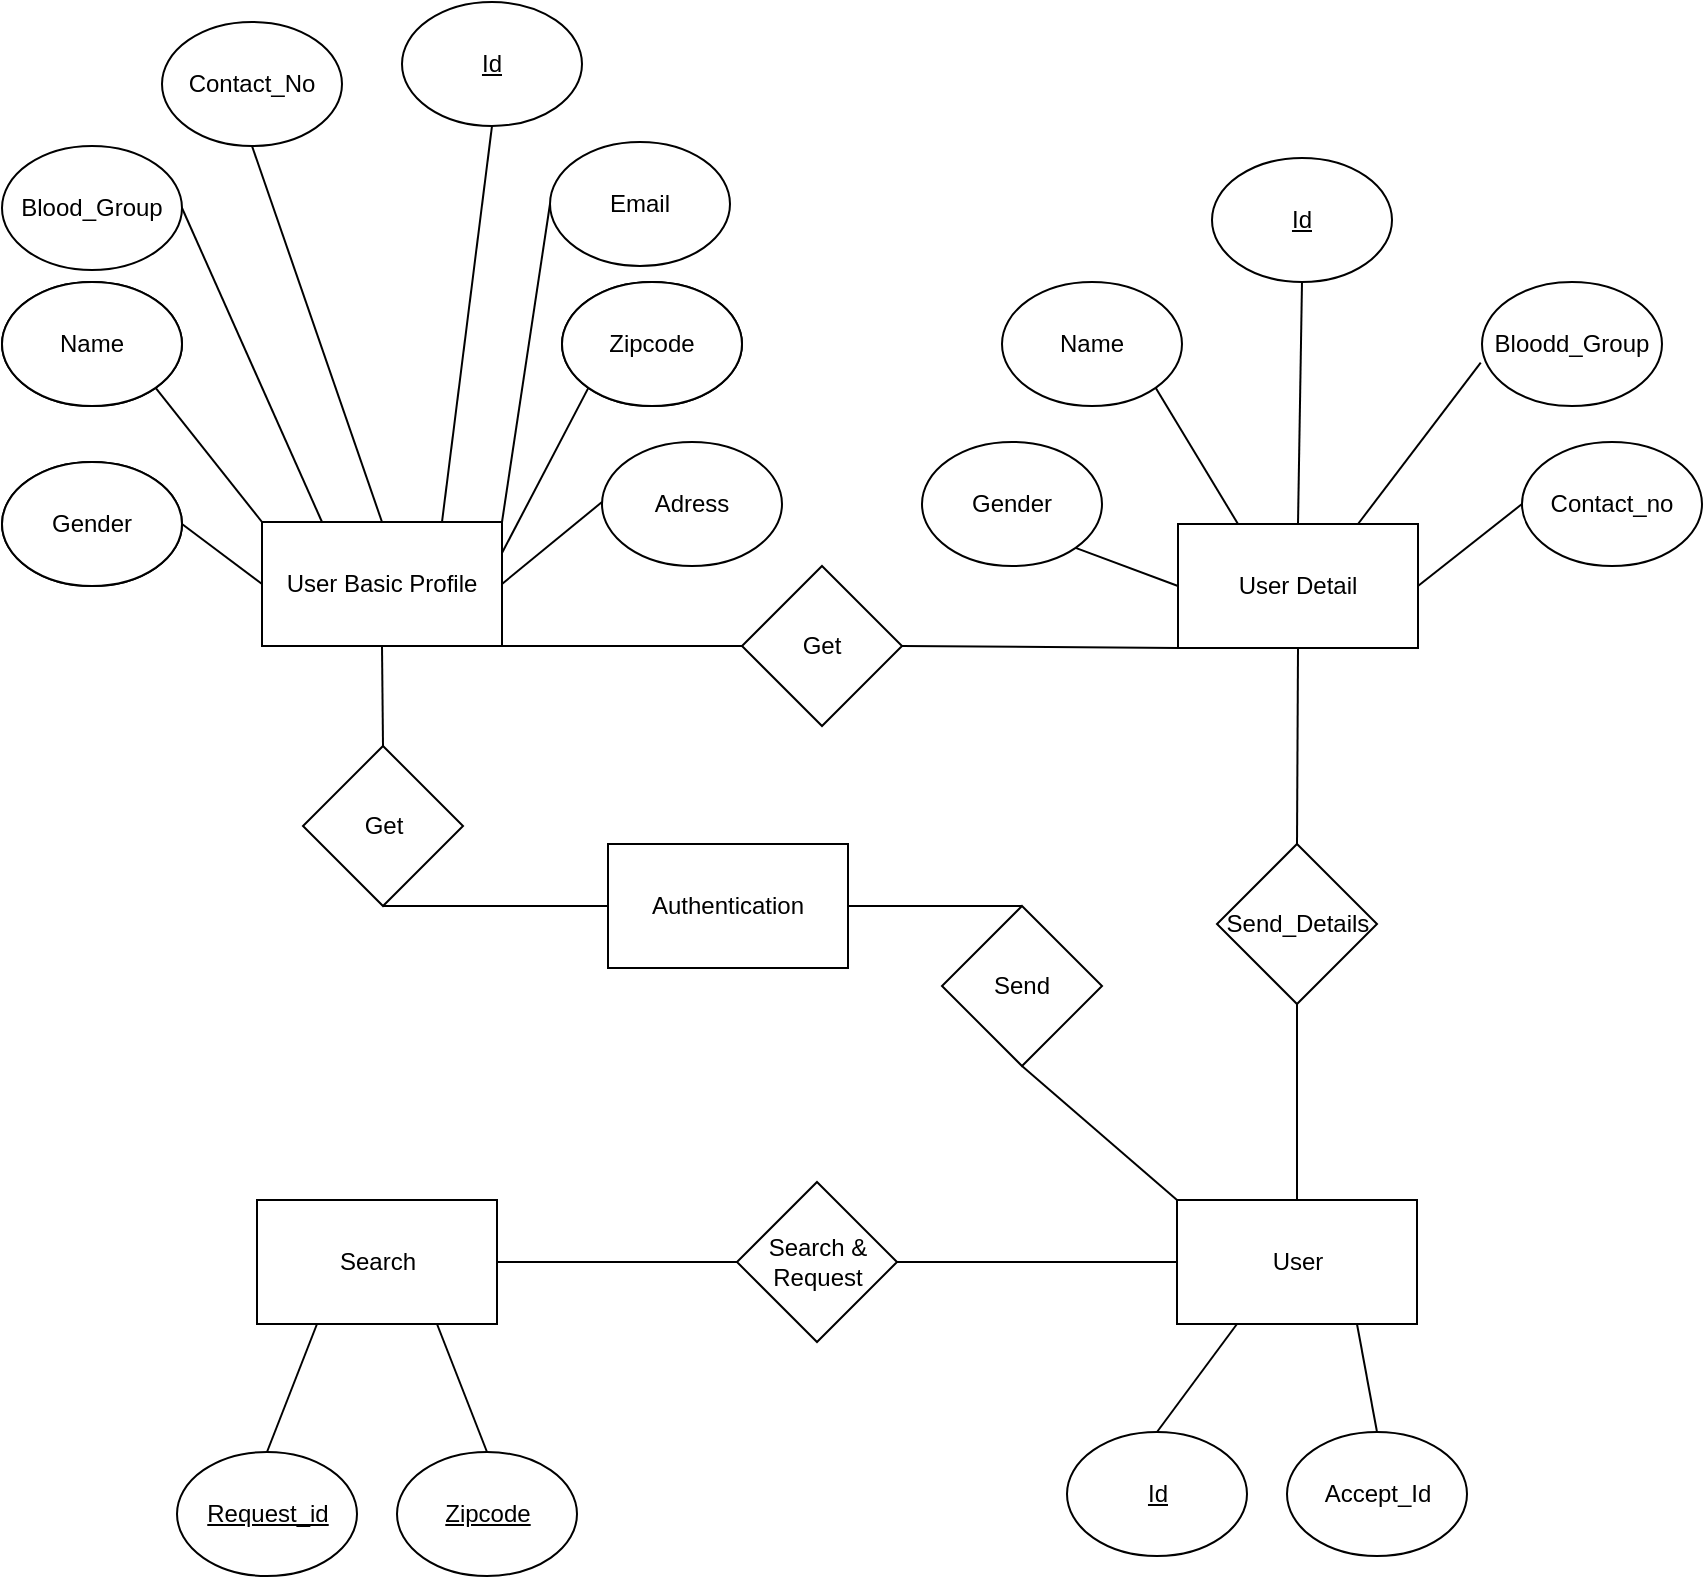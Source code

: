 <mxfile version="15.3.5" type="github">
  <diagram id="rjc2OsCkhJznO4oOu16I" name="Page-1">
    <mxGraphModel dx="2076" dy="978" grid="1" gridSize="10" guides="1" tooltips="1" connect="1" arrows="1" fold="1" page="1" pageScale="1" pageWidth="827" pageHeight="1169" math="0" shadow="0">
      <root>
        <mxCell id="0" />
        <mxCell id="1" parent="0" />
        <mxCell id="sOlZsv1z4oW95GUY30SP-1" value="User Basic Profile" style="rounded=0;whiteSpace=wrap;html=1;hachureGap=4;pointerEvents=0;" vertex="1" parent="1">
          <mxGeometry x="180" y="270" width="120" height="62" as="geometry" />
        </mxCell>
        <mxCell id="sOlZsv1z4oW95GUY30SP-2" value="Gender" style="ellipse;whiteSpace=wrap;html=1;hachureGap=4;pointerEvents=0;" vertex="1" parent="1">
          <mxGeometry x="50" y="240" width="90" height="62" as="geometry" />
        </mxCell>
        <mxCell id="sOlZsv1z4oW95GUY30SP-4" value="Name" style="ellipse;whiteSpace=wrap;html=1;hachureGap=4;pointerEvents=0;" vertex="1" parent="1">
          <mxGeometry x="50" y="150" width="90" height="62" as="geometry" />
        </mxCell>
        <mxCell id="sOlZsv1z4oW95GUY30SP-5" value="Blood_Group" style="ellipse;whiteSpace=wrap;html=1;hachureGap=4;pointerEvents=0;" vertex="1" parent="1">
          <mxGeometry x="50" y="82" width="90" height="62" as="geometry" />
        </mxCell>
        <mxCell id="sOlZsv1z4oW95GUY30SP-6" value="Contact_No" style="ellipse;whiteSpace=wrap;html=1;hachureGap=4;pointerEvents=0;" vertex="1" parent="1">
          <mxGeometry x="130" y="20" width="90" height="62" as="geometry" />
        </mxCell>
        <mxCell id="sOlZsv1z4oW95GUY30SP-7" value="&lt;u&gt;Id&lt;/u&gt;" style="ellipse;whiteSpace=wrap;html=1;hachureGap=4;pointerEvents=0;" vertex="1" parent="1">
          <mxGeometry x="250" y="10" width="90" height="62" as="geometry" />
        </mxCell>
        <mxCell id="sOlZsv1z4oW95GUY30SP-8" value="Email" style="ellipse;whiteSpace=wrap;html=1;hachureGap=4;pointerEvents=0;" vertex="1" parent="1">
          <mxGeometry x="324" y="80" width="90" height="62" as="geometry" />
        </mxCell>
        <mxCell id="sOlZsv1z4oW95GUY30SP-9" value="Zipcode" style="ellipse;whiteSpace=wrap;html=1;hachureGap=4;pointerEvents=0;" vertex="1" parent="1">
          <mxGeometry x="330" y="150" width="90" height="62" as="geometry" />
        </mxCell>
        <mxCell id="sOlZsv1z4oW95GUY30SP-10" value="Adress" style="ellipse;whiteSpace=wrap;html=1;hachureGap=4;pointerEvents=0;" vertex="1" parent="1">
          <mxGeometry x="350" y="230" width="90" height="62" as="geometry" />
        </mxCell>
        <mxCell id="sOlZsv1z4oW95GUY30SP-11" value="" style="endArrow=none;html=1;startSize=14;endSize=14;sourcePerimeterSpacing=8;targetPerimeterSpacing=8;exitX=1;exitY=0.5;exitDx=0;exitDy=0;" edge="1" parent="1" source="sOlZsv1z4oW95GUY30SP-1">
          <mxGeometry width="50" height="50" relative="1" as="geometry">
            <mxPoint x="300" y="310" as="sourcePoint" />
            <mxPoint x="350" y="260" as="targetPoint" />
          </mxGeometry>
        </mxCell>
        <mxCell id="sOlZsv1z4oW95GUY30SP-12" value="" style="endArrow=none;html=1;startSize=14;endSize=14;sourcePerimeterSpacing=8;targetPerimeterSpacing=8;exitX=0;exitY=0.5;exitDx=0;exitDy=0;entryX=1;entryY=0.5;entryDx=0;entryDy=0;" edge="1" parent="1" source="sOlZsv1z4oW95GUY30SP-1" target="sOlZsv1z4oW95GUY30SP-2">
          <mxGeometry width="50" height="50" relative="1" as="geometry">
            <mxPoint x="100" y="370" as="sourcePoint" />
            <mxPoint x="150" y="320" as="targetPoint" />
          </mxGeometry>
        </mxCell>
        <mxCell id="sOlZsv1z4oW95GUY30SP-13" value="" style="endArrow=none;html=1;startSize=14;endSize=14;sourcePerimeterSpacing=8;targetPerimeterSpacing=8;entryX=0;entryY=0;entryDx=0;entryDy=0;exitX=1;exitY=1;exitDx=0;exitDy=0;" edge="1" parent="1" source="sOlZsv1z4oW95GUY30SP-4" target="sOlZsv1z4oW95GUY30SP-1">
          <mxGeometry width="50" height="50" relative="1" as="geometry">
            <mxPoint x="130" y="410" as="sourcePoint" />
            <mxPoint x="180" y="360" as="targetPoint" />
          </mxGeometry>
        </mxCell>
        <mxCell id="sOlZsv1z4oW95GUY30SP-16" value="" style="endArrow=none;html=1;startSize=14;endSize=14;sourcePerimeterSpacing=8;targetPerimeterSpacing=8;exitX=0.25;exitY=0;exitDx=0;exitDy=0;entryX=1;entryY=0.5;entryDx=0;entryDy=0;" edge="1" parent="1" source="sOlZsv1z4oW95GUY30SP-1" target="sOlZsv1z4oW95GUY30SP-5">
          <mxGeometry width="50" height="50" relative="1" as="geometry">
            <mxPoint x="200" y="260" as="sourcePoint" />
            <mxPoint x="250" y="210" as="targetPoint" />
          </mxGeometry>
        </mxCell>
        <mxCell id="sOlZsv1z4oW95GUY30SP-17" value="" style="endArrow=none;html=1;startSize=14;endSize=14;sourcePerimeterSpacing=8;targetPerimeterSpacing=8;entryX=0.5;entryY=1;entryDx=0;entryDy=0;exitX=0.5;exitY=0;exitDx=0;exitDy=0;" edge="1" parent="1" source="sOlZsv1z4oW95GUY30SP-1" target="sOlZsv1z4oW95GUY30SP-6">
          <mxGeometry width="50" height="50" relative="1" as="geometry">
            <mxPoint x="240" y="250" as="sourcePoint" />
            <mxPoint x="260" y="140" as="targetPoint" />
          </mxGeometry>
        </mxCell>
        <mxCell id="sOlZsv1z4oW95GUY30SP-18" value="" style="endArrow=none;html=1;startSize=14;endSize=14;sourcePerimeterSpacing=8;targetPerimeterSpacing=8;entryX=0.5;entryY=1;entryDx=0;entryDy=0;exitX=0.75;exitY=0;exitDx=0;exitDy=0;" edge="1" parent="1" source="sOlZsv1z4oW95GUY30SP-1" target="sOlZsv1z4oW95GUY30SP-7">
          <mxGeometry width="50" height="50" relative="1" as="geometry">
            <mxPoint x="270" y="260" as="sourcePoint" />
            <mxPoint x="280" y="170" as="targetPoint" />
          </mxGeometry>
        </mxCell>
        <mxCell id="sOlZsv1z4oW95GUY30SP-19" value="" style="endArrow=none;html=1;startSize=14;endSize=14;sourcePerimeterSpacing=8;targetPerimeterSpacing=8;exitX=1;exitY=0;exitDx=0;exitDy=0;entryX=0;entryY=0.5;entryDx=0;entryDy=0;" edge="1" parent="1" source="sOlZsv1z4oW95GUY30SP-1" target="sOlZsv1z4oW95GUY30SP-8">
          <mxGeometry width="50" height="50" relative="1" as="geometry">
            <mxPoint x="290" y="260" as="sourcePoint" />
            <mxPoint x="340" y="210" as="targetPoint" />
          </mxGeometry>
        </mxCell>
        <mxCell id="sOlZsv1z4oW95GUY30SP-20" value="" style="endArrow=none;html=1;startSize=14;endSize=14;sourcePerimeterSpacing=8;targetPerimeterSpacing=8;entryX=0;entryY=1;entryDx=0;entryDy=0;exitX=1;exitY=0.25;exitDx=0;exitDy=0;" edge="1" parent="1" source="sOlZsv1z4oW95GUY30SP-1" target="sOlZsv1z4oW95GUY30SP-9">
          <mxGeometry width="50" height="50" relative="1" as="geometry">
            <mxPoint x="240" y="430" as="sourcePoint" />
            <mxPoint x="290" y="380" as="targetPoint" />
          </mxGeometry>
        </mxCell>
        <mxCell id="sOlZsv1z4oW95GUY30SP-22" value="Gender" style="ellipse;whiteSpace=wrap;html=1;hachureGap=4;pointerEvents=0;" vertex="1" parent="1">
          <mxGeometry x="50" y="240" width="90" height="62" as="geometry" />
        </mxCell>
        <mxCell id="sOlZsv1z4oW95GUY30SP-23" value="Name" style="ellipse;whiteSpace=wrap;html=1;hachureGap=4;pointerEvents=0;" vertex="1" parent="1">
          <mxGeometry x="50" y="150" width="90" height="62" as="geometry" />
        </mxCell>
        <mxCell id="sOlZsv1z4oW95GUY30SP-24" value="Zipcode" style="ellipse;whiteSpace=wrap;html=1;hachureGap=4;pointerEvents=0;" vertex="1" parent="1">
          <mxGeometry x="330" y="150" width="90" height="62" as="geometry" />
        </mxCell>
        <mxCell id="sOlZsv1z4oW95GUY30SP-25" value="Contact_no" style="ellipse;whiteSpace=wrap;html=1;hachureGap=4;pointerEvents=0;" vertex="1" parent="1">
          <mxGeometry x="810" y="230" width="90" height="62" as="geometry" />
        </mxCell>
        <mxCell id="sOlZsv1z4oW95GUY30SP-26" value="User Detail" style="rounded=0;whiteSpace=wrap;html=1;hachureGap=4;pointerEvents=0;" vertex="1" parent="1">
          <mxGeometry x="638" y="271" width="120" height="62" as="geometry" />
        </mxCell>
        <mxCell id="sOlZsv1z4oW95GUY30SP-27" value="Gender" style="ellipse;whiteSpace=wrap;html=1;hachureGap=4;pointerEvents=0;" vertex="1" parent="1">
          <mxGeometry x="510" y="230" width="90" height="62" as="geometry" />
        </mxCell>
        <mxCell id="sOlZsv1z4oW95GUY30SP-28" value="Name" style="ellipse;whiteSpace=wrap;html=1;hachureGap=4;pointerEvents=0;" vertex="1" parent="1">
          <mxGeometry x="550" y="150" width="90" height="62" as="geometry" />
        </mxCell>
        <mxCell id="sOlZsv1z4oW95GUY30SP-29" value="Bloodd_Group" style="ellipse;whiteSpace=wrap;html=1;hachureGap=4;pointerEvents=0;" vertex="1" parent="1">
          <mxGeometry x="790" y="150" width="90" height="62" as="geometry" />
        </mxCell>
        <mxCell id="sOlZsv1z4oW95GUY30SP-30" value="&lt;u&gt;Id&lt;/u&gt;" style="ellipse;whiteSpace=wrap;html=1;hachureGap=4;pointerEvents=0;" vertex="1" parent="1">
          <mxGeometry x="655" y="88" width="90" height="62" as="geometry" />
        </mxCell>
        <mxCell id="sOlZsv1z4oW95GUY30SP-31" value="" style="endArrow=none;html=1;startSize=14;endSize=14;sourcePerimeterSpacing=8;targetPerimeterSpacing=8;entryX=1;entryY=1;entryDx=0;entryDy=0;exitX=0;exitY=0.5;exitDx=0;exitDy=0;" edge="1" parent="1" source="sOlZsv1z4oW95GUY30SP-26" target="sOlZsv1z4oW95GUY30SP-27">
          <mxGeometry width="50" height="50" relative="1" as="geometry">
            <mxPoint x="560" y="380" as="sourcePoint" />
            <mxPoint x="610" y="330" as="targetPoint" />
          </mxGeometry>
        </mxCell>
        <mxCell id="sOlZsv1z4oW95GUY30SP-32" value="" style="endArrow=none;html=1;startSize=14;endSize=14;sourcePerimeterSpacing=8;targetPerimeterSpacing=8;entryX=0.5;entryY=1;entryDx=0;entryDy=0;exitX=0.5;exitY=0;exitDx=0;exitDy=0;" edge="1" parent="1" source="sOlZsv1z4oW95GUY30SP-26" target="sOlZsv1z4oW95GUY30SP-30">
          <mxGeometry width="50" height="50" relative="1" as="geometry">
            <mxPoint x="690" y="220" as="sourcePoint" />
            <mxPoint x="740" y="170" as="targetPoint" />
          </mxGeometry>
        </mxCell>
        <mxCell id="sOlZsv1z4oW95GUY30SP-33" value="" style="endArrow=none;html=1;startSize=14;endSize=14;sourcePerimeterSpacing=8;targetPerimeterSpacing=8;entryX=1;entryY=1;entryDx=0;entryDy=0;exitX=0.25;exitY=0;exitDx=0;exitDy=0;" edge="1" parent="1" source="sOlZsv1z4oW95GUY30SP-26" target="sOlZsv1z4oW95GUY30SP-28">
          <mxGeometry width="50" height="50" relative="1" as="geometry">
            <mxPoint x="590" y="450" as="sourcePoint" />
            <mxPoint x="640" y="400" as="targetPoint" />
          </mxGeometry>
        </mxCell>
        <mxCell id="sOlZsv1z4oW95GUY30SP-34" value="" style="endArrow=none;html=1;startSize=14;endSize=14;sourcePerimeterSpacing=8;targetPerimeterSpacing=8;entryX=-0.007;entryY=0.651;entryDx=0;entryDy=0;entryPerimeter=0;exitX=0.75;exitY=0;exitDx=0;exitDy=0;" edge="1" parent="1" source="sOlZsv1z4oW95GUY30SP-26" target="sOlZsv1z4oW95GUY30SP-29">
          <mxGeometry width="50" height="50" relative="1" as="geometry">
            <mxPoint x="740" y="260" as="sourcePoint" />
            <mxPoint x="790" y="210" as="targetPoint" />
          </mxGeometry>
        </mxCell>
        <mxCell id="sOlZsv1z4oW95GUY30SP-35" value="" style="endArrow=none;html=1;startSize=14;endSize=14;sourcePerimeterSpacing=8;targetPerimeterSpacing=8;entryX=0;entryY=0.5;entryDx=0;entryDy=0;exitX=1;exitY=0.5;exitDx=0;exitDy=0;" edge="1" parent="1" source="sOlZsv1z4oW95GUY30SP-26" target="sOlZsv1z4oW95GUY30SP-25">
          <mxGeometry width="50" height="50" relative="1" as="geometry">
            <mxPoint x="680" y="450" as="sourcePoint" />
            <mxPoint x="730" y="400" as="targetPoint" />
          </mxGeometry>
        </mxCell>
        <mxCell id="sOlZsv1z4oW95GUY30SP-36" value="Search" style="rounded=0;whiteSpace=wrap;html=1;hachureGap=4;pointerEvents=0;" vertex="1" parent="1">
          <mxGeometry x="177.5" y="609" width="120" height="62" as="geometry" />
        </mxCell>
        <mxCell id="sOlZsv1z4oW95GUY30SP-37" value="&lt;u&gt;Request_id&lt;/u&gt;" style="ellipse;whiteSpace=wrap;html=1;hachureGap=4;pointerEvents=0;" vertex="1" parent="1">
          <mxGeometry x="137.5" y="735" width="90" height="62" as="geometry" />
        </mxCell>
        <mxCell id="sOlZsv1z4oW95GUY30SP-38" value="&lt;u&gt;Zipcode&lt;/u&gt;" style="ellipse;whiteSpace=wrap;html=1;hachureGap=4;pointerEvents=0;" vertex="1" parent="1">
          <mxGeometry x="247.5" y="735" width="90" height="62" as="geometry" />
        </mxCell>
        <mxCell id="sOlZsv1z4oW95GUY30SP-39" value="" style="endArrow=none;html=1;startSize=14;endSize=14;sourcePerimeterSpacing=8;targetPerimeterSpacing=8;exitX=0.5;exitY=0;exitDx=0;exitDy=0;entryX=0.25;entryY=1;entryDx=0;entryDy=0;" edge="1" parent="1" source="sOlZsv1z4oW95GUY30SP-37" target="sOlZsv1z4oW95GUY30SP-36">
          <mxGeometry width="50" height="50" relative="1" as="geometry">
            <mxPoint x="47.5" y="715" as="sourcePoint" />
            <mxPoint x="97.5" y="665" as="targetPoint" />
          </mxGeometry>
        </mxCell>
        <mxCell id="sOlZsv1z4oW95GUY30SP-40" value="" style="endArrow=none;html=1;startSize=14;endSize=14;sourcePerimeterSpacing=8;targetPerimeterSpacing=8;exitX=0.5;exitY=0;exitDx=0;exitDy=0;entryX=0.75;entryY=1;entryDx=0;entryDy=0;" edge="1" parent="1" source="sOlZsv1z4oW95GUY30SP-38" target="sOlZsv1z4oW95GUY30SP-36">
          <mxGeometry width="50" height="50" relative="1" as="geometry">
            <mxPoint x="387.5" y="735" as="sourcePoint" />
            <mxPoint x="437.5" y="685" as="targetPoint" />
          </mxGeometry>
        </mxCell>
        <mxCell id="sOlZsv1z4oW95GUY30SP-41" value="User" style="rounded=0;whiteSpace=wrap;html=1;hachureGap=4;pointerEvents=0;" vertex="1" parent="1">
          <mxGeometry x="637.5" y="609" width="120" height="62" as="geometry" />
        </mxCell>
        <mxCell id="sOlZsv1z4oW95GUY30SP-42" value="&lt;u&gt;Id&lt;/u&gt;" style="ellipse;whiteSpace=wrap;html=1;hachureGap=4;pointerEvents=0;" vertex="1" parent="1">
          <mxGeometry x="582.5" y="725" width="90" height="62" as="geometry" />
        </mxCell>
        <mxCell id="sOlZsv1z4oW95GUY30SP-43" value="Accept_Id" style="ellipse;whiteSpace=wrap;html=1;hachureGap=4;pointerEvents=0;" vertex="1" parent="1">
          <mxGeometry x="692.5" y="725" width="90" height="62" as="geometry" />
        </mxCell>
        <mxCell id="sOlZsv1z4oW95GUY30SP-44" value="" style="endArrow=none;html=1;startSize=14;endSize=14;sourcePerimeterSpacing=8;targetPerimeterSpacing=8;exitX=0.5;exitY=0;exitDx=0;exitDy=0;entryX=0.25;entryY=1;entryDx=0;entryDy=0;" edge="1" parent="1" source="sOlZsv1z4oW95GUY30SP-42" target="sOlZsv1z4oW95GUY30SP-41">
          <mxGeometry width="50" height="50" relative="1" as="geometry">
            <mxPoint x="527.5" y="725" as="sourcePoint" />
            <mxPoint x="577.5" y="675" as="targetPoint" />
          </mxGeometry>
        </mxCell>
        <mxCell id="sOlZsv1z4oW95GUY30SP-45" value="" style="endArrow=none;html=1;startSize=14;endSize=14;sourcePerimeterSpacing=8;targetPerimeterSpacing=8;entryX=0.75;entryY=1;entryDx=0;entryDy=0;exitX=0.5;exitY=0;exitDx=0;exitDy=0;" edge="1" parent="1" source="sOlZsv1z4oW95GUY30SP-43" target="sOlZsv1z4oW95GUY30SP-41">
          <mxGeometry width="50" height="50" relative="1" as="geometry">
            <mxPoint x="677.5" y="865" as="sourcePoint" />
            <mxPoint x="727.5" y="815" as="targetPoint" />
          </mxGeometry>
        </mxCell>
        <mxCell id="sOlZsv1z4oW95GUY30SP-46" value="Search &amp;amp; Request" style="rhombus;whiteSpace=wrap;html=1;hachureGap=4;pointerEvents=0;" vertex="1" parent="1">
          <mxGeometry x="417.5" y="600" width="80" height="80" as="geometry" />
        </mxCell>
        <mxCell id="sOlZsv1z4oW95GUY30SP-47" value="" style="endArrow=none;html=1;startSize=14;endSize=14;sourcePerimeterSpacing=8;targetPerimeterSpacing=8;exitX=1;exitY=0.5;exitDx=0;exitDy=0;entryX=0;entryY=0.5;entryDx=0;entryDy=0;" edge="1" parent="1" source="sOlZsv1z4oW95GUY30SP-36" target="sOlZsv1z4oW95GUY30SP-46">
          <mxGeometry width="50" height="50" relative="1" as="geometry">
            <mxPoint x="317.5" y="665" as="sourcePoint" />
            <mxPoint x="367.5" y="615" as="targetPoint" />
          </mxGeometry>
        </mxCell>
        <mxCell id="sOlZsv1z4oW95GUY30SP-48" value="" style="endArrow=none;html=1;startSize=14;endSize=14;sourcePerimeterSpacing=8;targetPerimeterSpacing=8;exitX=1;exitY=0.5;exitDx=0;exitDy=0;entryX=0;entryY=0.5;entryDx=0;entryDy=0;" edge="1" parent="1" source="sOlZsv1z4oW95GUY30SP-46" target="sOlZsv1z4oW95GUY30SP-41">
          <mxGeometry width="50" height="50" relative="1" as="geometry">
            <mxPoint x="517.5" y="655" as="sourcePoint" />
            <mxPoint x="567.5" y="605" as="targetPoint" />
          </mxGeometry>
        </mxCell>
        <mxCell id="sOlZsv1z4oW95GUY30SP-49" value="Send_Details" style="rhombus;whiteSpace=wrap;html=1;hachureGap=4;pointerEvents=0;" vertex="1" parent="1">
          <mxGeometry x="657.5" y="431" width="80" height="80" as="geometry" />
        </mxCell>
        <mxCell id="sOlZsv1z4oW95GUY30SP-50" value="" style="endArrow=none;html=1;startSize=14;endSize=14;sourcePerimeterSpacing=8;targetPerimeterSpacing=8;exitX=0.5;exitY=0;exitDx=0;exitDy=0;entryX=0.5;entryY=1;entryDx=0;entryDy=0;" edge="1" parent="1" source="sOlZsv1z4oW95GUY30SP-41" target="sOlZsv1z4oW95GUY30SP-49">
          <mxGeometry width="50" height="50" relative="1" as="geometry">
            <mxPoint x="747.5" y="560" as="sourcePoint" />
            <mxPoint x="697.5" y="510" as="targetPoint" />
          </mxGeometry>
        </mxCell>
        <mxCell id="sOlZsv1z4oW95GUY30SP-52" value="" style="endArrow=none;html=1;startSize=14;endSize=14;sourcePerimeterSpacing=8;targetPerimeterSpacing=8;entryX=0.5;entryY=1;entryDx=0;entryDy=0;exitX=0.5;exitY=0;exitDx=0;exitDy=0;" edge="1" parent="1" source="sOlZsv1z4oW95GUY30SP-49" target="sOlZsv1z4oW95GUY30SP-26">
          <mxGeometry width="50" height="50" relative="1" as="geometry">
            <mxPoint x="700" y="410" as="sourcePoint" />
            <mxPoint x="750" y="360" as="targetPoint" />
          </mxGeometry>
        </mxCell>
        <mxCell id="sOlZsv1z4oW95GUY30SP-53" value="Get" style="rhombus;whiteSpace=wrap;html=1;hachureGap=4;pointerEvents=0;" vertex="1" parent="1">
          <mxGeometry x="420" y="292" width="80" height="80" as="geometry" />
        </mxCell>
        <mxCell id="sOlZsv1z4oW95GUY30SP-55" value="" style="endArrow=none;html=1;startSize=14;endSize=14;sourcePerimeterSpacing=8;targetPerimeterSpacing=8;exitX=1;exitY=1;exitDx=0;exitDy=0;entryX=0;entryY=0.5;entryDx=0;entryDy=0;" edge="1" parent="1" source="sOlZsv1z4oW95GUY30SP-1" target="sOlZsv1z4oW95GUY30SP-53">
          <mxGeometry width="50" height="50" relative="1" as="geometry">
            <mxPoint x="320" y="410" as="sourcePoint" />
            <mxPoint x="370" y="360" as="targetPoint" />
          </mxGeometry>
        </mxCell>
        <mxCell id="sOlZsv1z4oW95GUY30SP-56" value="" style="endArrow=none;html=1;startSize=14;endSize=14;sourcePerimeterSpacing=8;targetPerimeterSpacing=8;exitX=1;exitY=0.5;exitDx=0;exitDy=0;entryX=0;entryY=1;entryDx=0;entryDy=0;" edge="1" parent="1" source="sOlZsv1z4oW95GUY30SP-53" target="sOlZsv1z4oW95GUY30SP-26">
          <mxGeometry width="50" height="50" relative="1" as="geometry">
            <mxPoint x="550" y="390" as="sourcePoint" />
            <mxPoint x="590" y="332" as="targetPoint" />
          </mxGeometry>
        </mxCell>
        <mxCell id="sOlZsv1z4oW95GUY30SP-57" value="Authentication" style="rounded=0;whiteSpace=wrap;html=1;hachureGap=4;pointerEvents=0;" vertex="1" parent="1">
          <mxGeometry x="353" y="431" width="120" height="62" as="geometry" />
        </mxCell>
        <mxCell id="sOlZsv1z4oW95GUY30SP-59" value="Get" style="rhombus;whiteSpace=wrap;html=1;hachureGap=4;pointerEvents=0;" vertex="1" parent="1">
          <mxGeometry x="200.5" y="382" width="80" height="80" as="geometry" />
        </mxCell>
        <mxCell id="sOlZsv1z4oW95GUY30SP-60" value="Send" style="rhombus;whiteSpace=wrap;html=1;hachureGap=4;pointerEvents=0;" vertex="1" parent="1">
          <mxGeometry x="520" y="462" width="80" height="80" as="geometry" />
        </mxCell>
        <mxCell id="sOlZsv1z4oW95GUY30SP-61" value="" style="endArrow=none;html=1;startSize=14;endSize=14;sourcePerimeterSpacing=8;targetPerimeterSpacing=8;entryX=0;entryY=0.5;entryDx=0;entryDy=0;exitX=0.5;exitY=1;exitDx=0;exitDy=0;" edge="1" parent="1" source="sOlZsv1z4oW95GUY30SP-59" target="sOlZsv1z4oW95GUY30SP-57">
          <mxGeometry width="50" height="50" relative="1" as="geometry">
            <mxPoint x="240" y="462" as="sourcePoint" />
            <mxPoint x="290" y="490" as="targetPoint" />
          </mxGeometry>
        </mxCell>
        <mxCell id="sOlZsv1z4oW95GUY30SP-62" value="" style="endArrow=none;html=1;startSize=14;endSize=14;sourcePerimeterSpacing=8;targetPerimeterSpacing=8;entryX=0.5;entryY=0;entryDx=0;entryDy=0;exitX=0.5;exitY=1;exitDx=0;exitDy=0;" edge="1" parent="1" source="sOlZsv1z4oW95GUY30SP-1" target="sOlZsv1z4oW95GUY30SP-59">
          <mxGeometry width="50" height="50" relative="1" as="geometry">
            <mxPoint x="110" y="440" as="sourcePoint" />
            <mxPoint x="160" y="390" as="targetPoint" />
          </mxGeometry>
        </mxCell>
        <mxCell id="sOlZsv1z4oW95GUY30SP-63" value="" style="endArrow=none;html=1;startSize=14;endSize=14;sourcePerimeterSpacing=8;targetPerimeterSpacing=8;exitX=1;exitY=0.5;exitDx=0;exitDy=0;entryX=0.5;entryY=0;entryDx=0;entryDy=0;" edge="1" parent="1" source="sOlZsv1z4oW95GUY30SP-57" target="sOlZsv1z4oW95GUY30SP-60">
          <mxGeometry width="50" height="50" relative="1" as="geometry">
            <mxPoint x="520" y="480" as="sourcePoint" />
            <mxPoint x="570" y="430" as="targetPoint" />
          </mxGeometry>
        </mxCell>
        <mxCell id="sOlZsv1z4oW95GUY30SP-64" value="" style="endArrow=none;html=1;startSize=14;endSize=14;sourcePerimeterSpacing=8;targetPerimeterSpacing=8;entryX=0.5;entryY=1;entryDx=0;entryDy=0;exitX=0;exitY=0;exitDx=0;exitDy=0;" edge="1" parent="1" source="sOlZsv1z4oW95GUY30SP-41" target="sOlZsv1z4oW95GUY30SP-60">
          <mxGeometry width="50" height="50" relative="1" as="geometry">
            <mxPoint x="550" y="610" as="sourcePoint" />
            <mxPoint x="600" y="560" as="targetPoint" />
          </mxGeometry>
        </mxCell>
      </root>
    </mxGraphModel>
  </diagram>
</mxfile>
